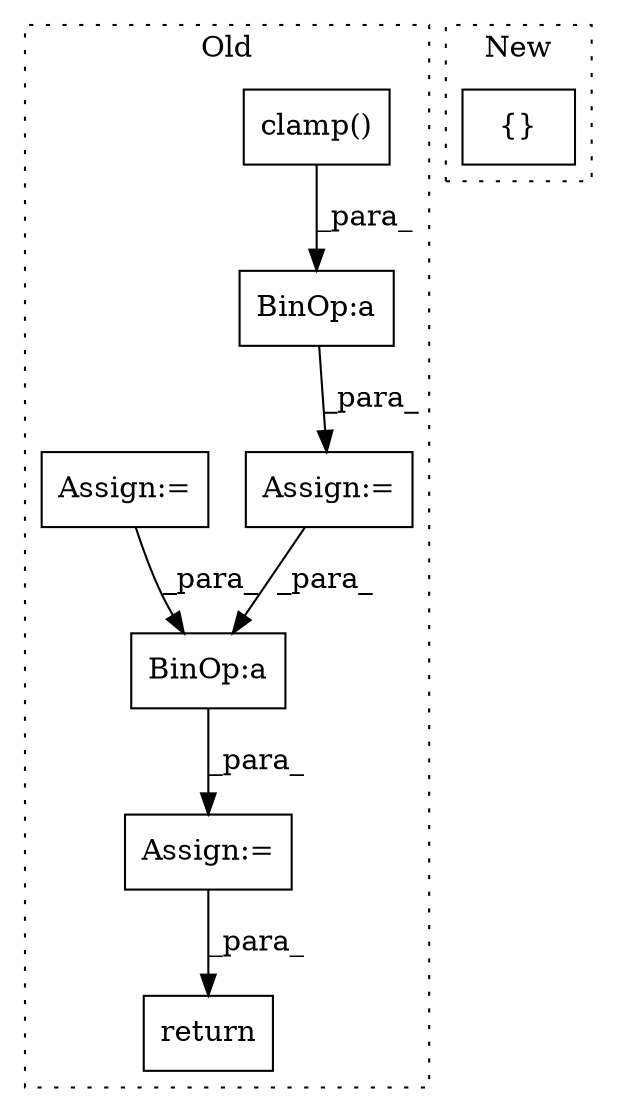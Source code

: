 digraph G {
subgraph cluster0 {
1 [label="clamp()" a="75" s="4444" l="39" shape="box"];
3 [label="Assign:=" a="68" s="5610" l="3" shape="box"];
4 [label="BinOp:a" a="82" s="5617" l="3" shape="box"];
5 [label="BinOp:a" a="82" s="4685" l="3" shape="box"];
6 [label="Assign:=" a="68" s="4678" l="3" shape="box"];
7 [label="Assign:=" a="68" s="5447" l="3" shape="box"];
8 [label="return" a="93" s="5643" l="7" shape="box"];
label = "Old";
style="dotted";
}
subgraph cluster1 {
2 [label="{}" a="59" s="5307,5330" l="1,0" shape="box"];
label = "New";
style="dotted";
}
1 -> 5 [label="_para_"];
3 -> 8 [label="_para_"];
4 -> 3 [label="_para_"];
5 -> 6 [label="_para_"];
6 -> 4 [label="_para_"];
7 -> 4 [label="_para_"];
}